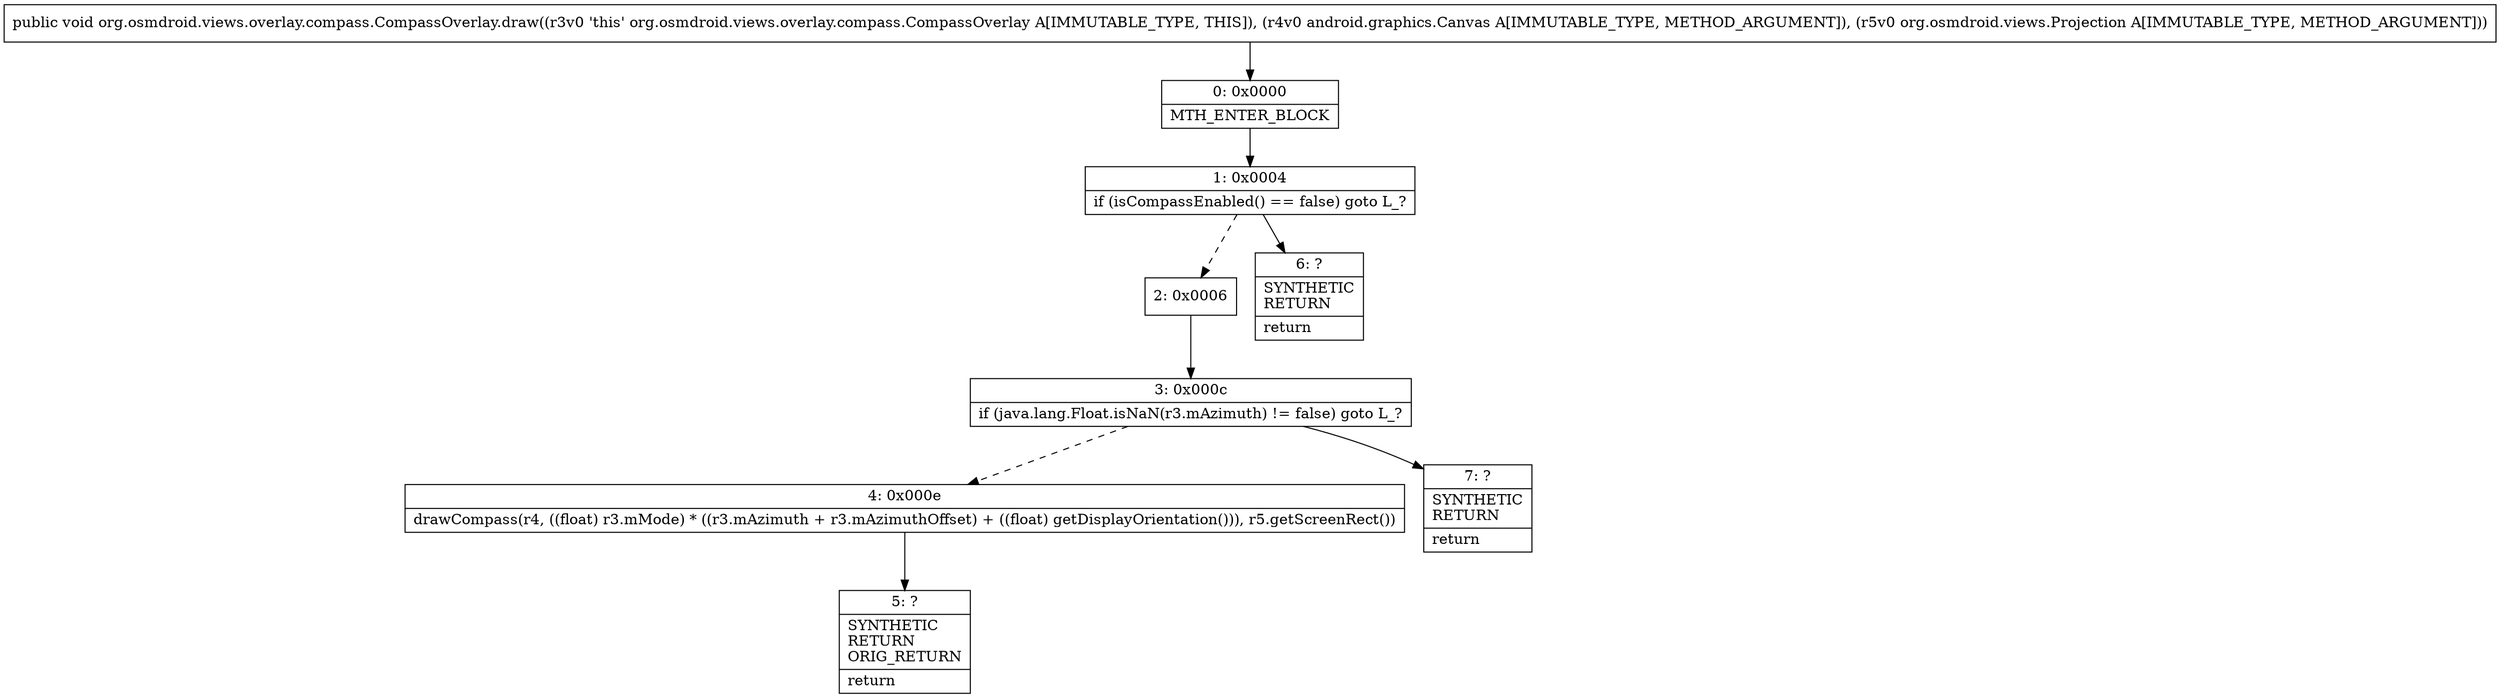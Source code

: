 digraph "CFG fororg.osmdroid.views.overlay.compass.CompassOverlay.draw(Landroid\/graphics\/Canvas;Lorg\/osmdroid\/views\/Projection;)V" {
Node_0 [shape=record,label="{0\:\ 0x0000|MTH_ENTER_BLOCK\l}"];
Node_1 [shape=record,label="{1\:\ 0x0004|if (isCompassEnabled() == false) goto L_?\l}"];
Node_2 [shape=record,label="{2\:\ 0x0006}"];
Node_3 [shape=record,label="{3\:\ 0x000c|if (java.lang.Float.isNaN(r3.mAzimuth) != false) goto L_?\l}"];
Node_4 [shape=record,label="{4\:\ 0x000e|drawCompass(r4, ((float) r3.mMode) * ((r3.mAzimuth + r3.mAzimuthOffset) + ((float) getDisplayOrientation())), r5.getScreenRect())\l}"];
Node_5 [shape=record,label="{5\:\ ?|SYNTHETIC\lRETURN\lORIG_RETURN\l|return\l}"];
Node_6 [shape=record,label="{6\:\ ?|SYNTHETIC\lRETURN\l|return\l}"];
Node_7 [shape=record,label="{7\:\ ?|SYNTHETIC\lRETURN\l|return\l}"];
MethodNode[shape=record,label="{public void org.osmdroid.views.overlay.compass.CompassOverlay.draw((r3v0 'this' org.osmdroid.views.overlay.compass.CompassOverlay A[IMMUTABLE_TYPE, THIS]), (r4v0 android.graphics.Canvas A[IMMUTABLE_TYPE, METHOD_ARGUMENT]), (r5v0 org.osmdroid.views.Projection A[IMMUTABLE_TYPE, METHOD_ARGUMENT])) }"];
MethodNode -> Node_0;
Node_0 -> Node_1;
Node_1 -> Node_2[style=dashed];
Node_1 -> Node_6;
Node_2 -> Node_3;
Node_3 -> Node_4[style=dashed];
Node_3 -> Node_7;
Node_4 -> Node_5;
}

